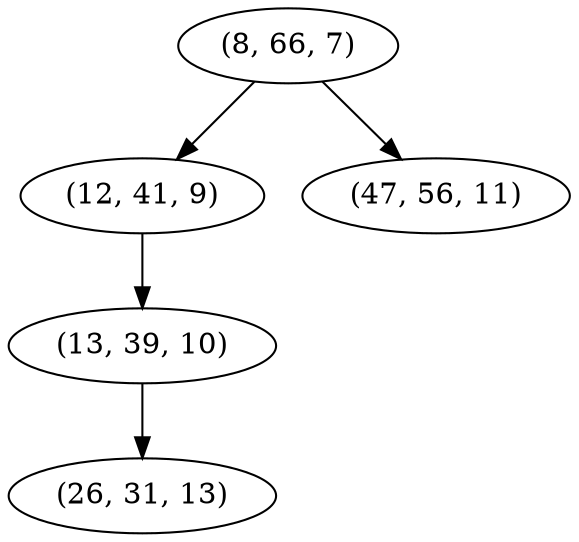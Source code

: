 digraph tree {
    "(8, 66, 7)";
    "(12, 41, 9)";
    "(13, 39, 10)";
    "(26, 31, 13)";
    "(47, 56, 11)";
    "(8, 66, 7)" -> "(12, 41, 9)";
    "(8, 66, 7)" -> "(47, 56, 11)";
    "(12, 41, 9)" -> "(13, 39, 10)";
    "(13, 39, 10)" -> "(26, 31, 13)";
}
